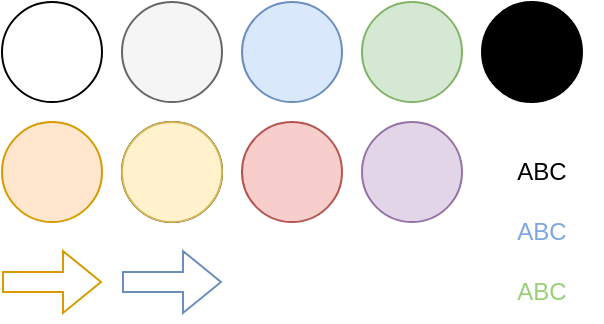 <mxfile version="22.0.3" type="device">
  <diagram name="Page-1" id="19VKJvik9FJlbEbxQLB3">
    <mxGraphModel dx="748" dy="639" grid="1" gridSize="10" guides="1" tooltips="1" connect="1" arrows="1" fold="1" page="1" pageScale="1" pageWidth="500" pageHeight="420" math="0" shadow="0">
      <root>
        <mxCell id="0" />
        <mxCell id="1" parent="0" />
        <mxCell id="bYP6Jprx8G24OzpJP_W8-1" value="" style="ellipse;whiteSpace=wrap;html=1;aspect=fixed;" vertex="1" parent="1">
          <mxGeometry x="20" y="20" width="50" height="50" as="geometry" />
        </mxCell>
        <mxCell id="bYP6Jprx8G24OzpJP_W8-2" value="" style="ellipse;whiteSpace=wrap;html=1;aspect=fixed;fillColor=#f5f5f5;fontColor=#333333;strokeColor=#666666;" vertex="1" parent="1">
          <mxGeometry x="80" y="20" width="50" height="50" as="geometry" />
        </mxCell>
        <mxCell id="bYP6Jprx8G24OzpJP_W8-3" value="" style="ellipse;whiteSpace=wrap;html=1;aspect=fixed;fillColor=#dae8fc;strokeColor=#6c8ebf;" vertex="1" parent="1">
          <mxGeometry x="140" y="20" width="50" height="50" as="geometry" />
        </mxCell>
        <mxCell id="bYP6Jprx8G24OzpJP_W8-4" value="" style="ellipse;whiteSpace=wrap;html=1;aspect=fixed;fillColor=#d5e8d4;strokeColor=#82b366;" vertex="1" parent="1">
          <mxGeometry x="200" y="20" width="50" height="50" as="geometry" />
        </mxCell>
        <mxCell id="bYP6Jprx8G24OzpJP_W8-5" value="" style="ellipse;whiteSpace=wrap;html=1;aspect=fixed;fillColor=#ffe6cc;strokeColor=#d79b00;" vertex="1" parent="1">
          <mxGeometry x="20" y="80" width="50" height="50" as="geometry" />
        </mxCell>
        <mxCell id="bYP6Jprx8G24OzpJP_W8-6" value="" style="ellipse;whiteSpace=wrap;html=1;aspect=fixed;" vertex="1" parent="1">
          <mxGeometry x="80" y="80" width="50" height="50" as="geometry" />
        </mxCell>
        <mxCell id="bYP6Jprx8G24OzpJP_W8-7" value="" style="ellipse;whiteSpace=wrap;html=1;aspect=fixed;fillColor=#fff2cc;strokeColor=#d6b656;" vertex="1" parent="1">
          <mxGeometry x="80" y="80" width="50" height="50" as="geometry" />
        </mxCell>
        <mxCell id="bYP6Jprx8G24OzpJP_W8-8" value="" style="ellipse;whiteSpace=wrap;html=1;aspect=fixed;fillColor=#f8cecc;strokeColor=#b85450;" vertex="1" parent="1">
          <mxGeometry x="140" y="80" width="50" height="50" as="geometry" />
        </mxCell>
        <mxCell id="bYP6Jprx8G24OzpJP_W8-9" value="" style="ellipse;whiteSpace=wrap;html=1;aspect=fixed;fillColor=#e1d5e7;strokeColor=#9673a6;" vertex="1" parent="1">
          <mxGeometry x="200" y="80" width="50" height="50" as="geometry" />
        </mxCell>
        <mxCell id="bYP6Jprx8G24OzpJP_W8-10" value="" style="ellipse;whiteSpace=wrap;html=1;aspect=fixed;fillColor=#000000;" vertex="1" parent="1">
          <mxGeometry x="260" y="20" width="50" height="50" as="geometry" />
        </mxCell>
        <mxCell id="bYP6Jprx8G24OzpJP_W8-11" value="ABC" style="text;strokeColor=none;align=center;fillColor=none;html=1;verticalAlign=middle;whiteSpace=wrap;rounded=0;" vertex="1" parent="1">
          <mxGeometry x="260" y="90" width="60" height="30" as="geometry" />
        </mxCell>
        <mxCell id="bYP6Jprx8G24OzpJP_W8-12" value="" style="shape=flexArrow;endArrow=classic;html=1;rounded=0;fillColor=none;strokeColor=#d79b00;" edge="1" parent="1">
          <mxGeometry width="50" height="50" relative="1" as="geometry">
            <mxPoint x="20" y="160" as="sourcePoint" />
            <mxPoint x="70" y="160" as="targetPoint" />
          </mxGeometry>
        </mxCell>
        <mxCell id="bYP6Jprx8G24OzpJP_W8-13" value="" style="shape=flexArrow;endArrow=classic;html=1;rounded=0;fillColor=none;strokeColor=#6c8ebf;" edge="1" parent="1">
          <mxGeometry width="50" height="50" relative="1" as="geometry">
            <mxPoint x="80" y="160" as="sourcePoint" />
            <mxPoint x="130" y="160" as="targetPoint" />
          </mxGeometry>
        </mxCell>
        <mxCell id="bYP6Jprx8G24OzpJP_W8-15" value="ABC" style="text;strokeColor=none;align=center;fillColor=none;html=1;verticalAlign=middle;whiteSpace=wrap;rounded=0;fontColor=#7EA6E0;" vertex="1" parent="1">
          <mxGeometry x="260" y="120" width="60" height="30" as="geometry" />
        </mxCell>
        <mxCell id="bYP6Jprx8G24OzpJP_W8-16" value="ABC" style="text;strokeColor=none;align=center;fillColor=none;html=1;verticalAlign=middle;whiteSpace=wrap;rounded=0;fontColor=#97D077;" vertex="1" parent="1">
          <mxGeometry x="260" y="150" width="60" height="30" as="geometry" />
        </mxCell>
      </root>
    </mxGraphModel>
  </diagram>
</mxfile>
